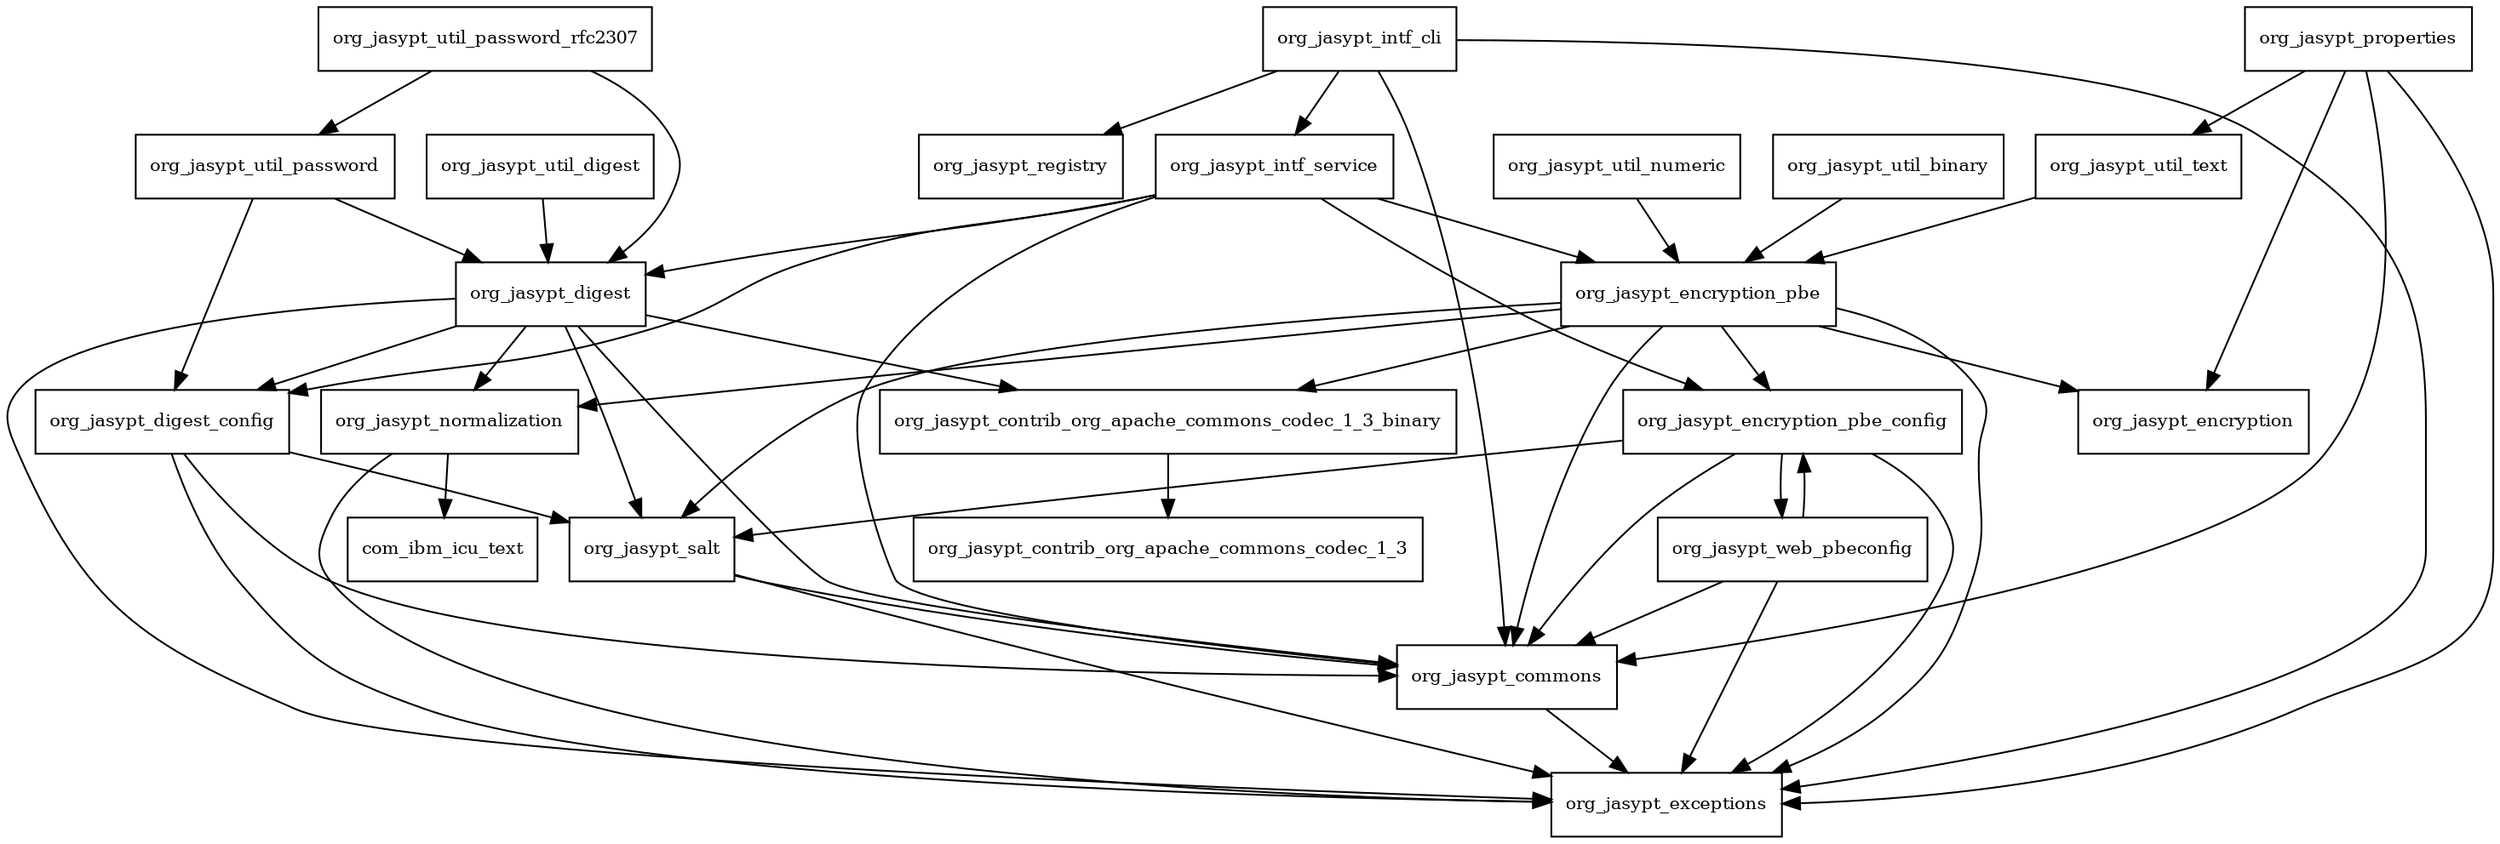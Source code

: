 digraph jasypt_1_9_3_redhat_3_package_dependencies {
  node [shape = box, fontsize=10.0];
  org_jasypt_commons -> org_jasypt_exceptions;
  org_jasypt_contrib_org_apache_commons_codec_1_3_binary -> org_jasypt_contrib_org_apache_commons_codec_1_3;
  org_jasypt_digest -> org_jasypt_commons;
  org_jasypt_digest -> org_jasypt_contrib_org_apache_commons_codec_1_3_binary;
  org_jasypt_digest -> org_jasypt_digest_config;
  org_jasypt_digest -> org_jasypt_exceptions;
  org_jasypt_digest -> org_jasypt_normalization;
  org_jasypt_digest -> org_jasypt_salt;
  org_jasypt_digest_config -> org_jasypt_commons;
  org_jasypt_digest_config -> org_jasypt_exceptions;
  org_jasypt_digest_config -> org_jasypt_salt;
  org_jasypt_encryption_pbe -> org_jasypt_commons;
  org_jasypt_encryption_pbe -> org_jasypt_contrib_org_apache_commons_codec_1_3_binary;
  org_jasypt_encryption_pbe -> org_jasypt_encryption;
  org_jasypt_encryption_pbe -> org_jasypt_encryption_pbe_config;
  org_jasypt_encryption_pbe -> org_jasypt_exceptions;
  org_jasypt_encryption_pbe -> org_jasypt_normalization;
  org_jasypt_encryption_pbe -> org_jasypt_salt;
  org_jasypt_encryption_pbe_config -> org_jasypt_commons;
  org_jasypt_encryption_pbe_config -> org_jasypt_exceptions;
  org_jasypt_encryption_pbe_config -> org_jasypt_salt;
  org_jasypt_encryption_pbe_config -> org_jasypt_web_pbeconfig;
  org_jasypt_intf_cli -> org_jasypt_commons;
  org_jasypt_intf_cli -> org_jasypt_exceptions;
  org_jasypt_intf_cli -> org_jasypt_intf_service;
  org_jasypt_intf_cli -> org_jasypt_registry;
  org_jasypt_intf_service -> org_jasypt_commons;
  org_jasypt_intf_service -> org_jasypt_digest;
  org_jasypt_intf_service -> org_jasypt_digest_config;
  org_jasypt_intf_service -> org_jasypt_encryption_pbe;
  org_jasypt_intf_service -> org_jasypt_encryption_pbe_config;
  org_jasypt_normalization -> com_ibm_icu_text;
  org_jasypt_normalization -> org_jasypt_exceptions;
  org_jasypt_properties -> org_jasypt_commons;
  org_jasypt_properties -> org_jasypt_encryption;
  org_jasypt_properties -> org_jasypt_exceptions;
  org_jasypt_properties -> org_jasypt_util_text;
  org_jasypt_salt -> org_jasypt_commons;
  org_jasypt_salt -> org_jasypt_exceptions;
  org_jasypt_util_binary -> org_jasypt_encryption_pbe;
  org_jasypt_util_digest -> org_jasypt_digest;
  org_jasypt_util_numeric -> org_jasypt_encryption_pbe;
  org_jasypt_util_password -> org_jasypt_digest;
  org_jasypt_util_password -> org_jasypt_digest_config;
  org_jasypt_util_password_rfc2307 -> org_jasypt_digest;
  org_jasypt_util_password_rfc2307 -> org_jasypt_util_password;
  org_jasypt_util_text -> org_jasypt_encryption_pbe;
  org_jasypt_web_pbeconfig -> org_jasypt_commons;
  org_jasypt_web_pbeconfig -> org_jasypt_encryption_pbe_config;
  org_jasypt_web_pbeconfig -> org_jasypt_exceptions;
}
